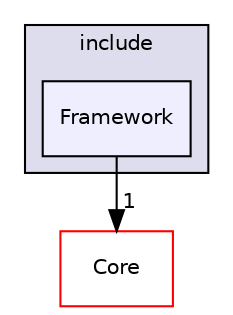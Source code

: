digraph "/home/travis/build/AliceO2Group/AliceO2/Framework/Foundation/include/Framework" {
  bgcolor=transparent;
  compound=true
  node [ fontsize="10", fontname="Helvetica"];
  edge [ labelfontsize="10", labelfontname="Helvetica"];
  subgraph clusterdir_2149e35c2fe28abbf0579dda947093eb {
    graph [ bgcolor="#ddddee", pencolor="black", label="include" fontname="Helvetica", fontsize="10", URL="dir_2149e35c2fe28abbf0579dda947093eb.html"]
  dir_74cc638b23cabc4100f4901fd83d59ad [shape=box, label="Framework", style="filled", fillcolor="#eeeeff", pencolor="black", URL="dir_74cc638b23cabc4100f4901fd83d59ad.html"];
  }
  dir_9f165b2481dacfe69aa54d326bd5cd47 [shape=box label="Core" color="red" URL="dir_9f165b2481dacfe69aa54d326bd5cd47.html"];
  dir_74cc638b23cabc4100f4901fd83d59ad->dir_9f165b2481dacfe69aa54d326bd5cd47 [headlabel="1", labeldistance=1.5 headhref="dir_000725_000718.html"];
}
